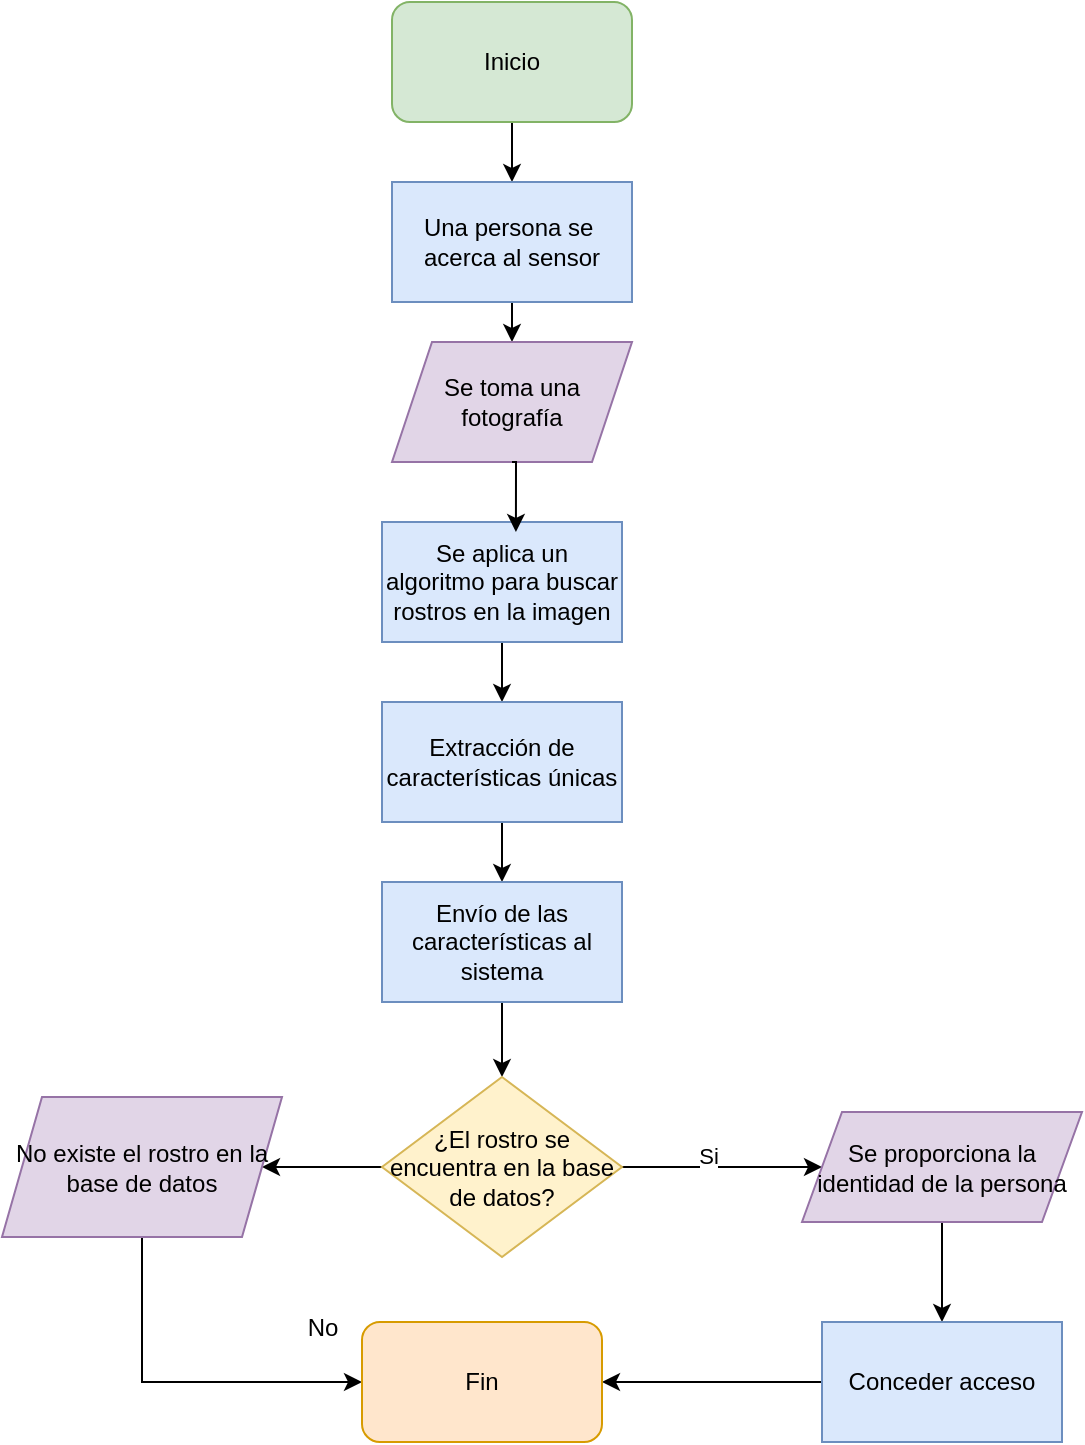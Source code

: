 <mxfile version="24.8.4">
  <diagram name="Page-1" id="6efO09g4Qe6x54iobZse">
    <mxGraphModel dx="1384" dy="788" grid="1" gridSize="10" guides="1" tooltips="1" connect="1" arrows="1" fold="1" page="1" pageScale="1" pageWidth="850" pageHeight="1100" math="0" shadow="0">
      <root>
        <mxCell id="0" />
        <mxCell id="1" parent="0" />
        <mxCell id="VOBJ3eSNXo7KyRzYDVXX-22" style="edgeStyle=orthogonalEdgeStyle;rounded=0;orthogonalLoop=1;jettySize=auto;html=1;exitX=0.5;exitY=1;exitDx=0;exitDy=0;entryX=0.5;entryY=0;entryDx=0;entryDy=0;" edge="1" parent="1" source="VOBJ3eSNXo7KyRzYDVXX-1" target="VOBJ3eSNXo7KyRzYDVXX-2">
          <mxGeometry relative="1" as="geometry" />
        </mxCell>
        <mxCell id="VOBJ3eSNXo7KyRzYDVXX-1" value="Inicio" style="rounded=1;whiteSpace=wrap;html=1;fillColor=#d5e8d4;strokeColor=#82b366;" vertex="1" parent="1">
          <mxGeometry x="365" y="40" width="120" height="60" as="geometry" />
        </mxCell>
        <mxCell id="VOBJ3eSNXo7KyRzYDVXX-23" style="edgeStyle=orthogonalEdgeStyle;rounded=0;orthogonalLoop=1;jettySize=auto;html=1;exitX=0.5;exitY=1;exitDx=0;exitDy=0;entryX=0.5;entryY=0;entryDx=0;entryDy=0;" edge="1" parent="1" source="VOBJ3eSNXo7KyRzYDVXX-2" target="VOBJ3eSNXo7KyRzYDVXX-3">
          <mxGeometry relative="1" as="geometry" />
        </mxCell>
        <mxCell id="VOBJ3eSNXo7KyRzYDVXX-2" value="Una persona se&amp;nbsp;&lt;div&gt;acerca al sensor&lt;/div&gt;" style="rounded=0;whiteSpace=wrap;html=1;fillColor=#dae8fc;strokeColor=#6c8ebf;" vertex="1" parent="1">
          <mxGeometry x="365" y="130" width="120" height="60" as="geometry" />
        </mxCell>
        <mxCell id="VOBJ3eSNXo7KyRzYDVXX-3" value="Se toma una fotografía" style="shape=parallelogram;perimeter=parallelogramPerimeter;whiteSpace=wrap;html=1;fixedSize=1;fillColor=#e1d5e7;strokeColor=#9673a6;" vertex="1" parent="1">
          <mxGeometry x="365" y="210" width="120" height="60" as="geometry" />
        </mxCell>
        <mxCell id="VOBJ3eSNXo7KyRzYDVXX-25" style="edgeStyle=orthogonalEdgeStyle;rounded=0;orthogonalLoop=1;jettySize=auto;html=1;exitX=0.5;exitY=1;exitDx=0;exitDy=0;entryX=0.5;entryY=0;entryDx=0;entryDy=0;" edge="1" parent="1" source="VOBJ3eSNXo7KyRzYDVXX-4" target="VOBJ3eSNXo7KyRzYDVXX-5">
          <mxGeometry relative="1" as="geometry" />
        </mxCell>
        <mxCell id="VOBJ3eSNXo7KyRzYDVXX-4" value="Se aplica un algoritmo para buscar rostros en la imagen" style="rounded=0;whiteSpace=wrap;html=1;fillColor=#dae8fc;strokeColor=#6c8ebf;" vertex="1" parent="1">
          <mxGeometry x="360" y="300" width="120" height="60" as="geometry" />
        </mxCell>
        <mxCell id="VOBJ3eSNXo7KyRzYDVXX-26" style="edgeStyle=orthogonalEdgeStyle;rounded=0;orthogonalLoop=1;jettySize=auto;html=1;exitX=0.5;exitY=1;exitDx=0;exitDy=0;" edge="1" parent="1" source="VOBJ3eSNXo7KyRzYDVXX-5" target="VOBJ3eSNXo7KyRzYDVXX-6">
          <mxGeometry relative="1" as="geometry" />
        </mxCell>
        <mxCell id="VOBJ3eSNXo7KyRzYDVXX-5" value="Extracción de características únicas" style="rounded=0;whiteSpace=wrap;html=1;fillColor=#dae8fc;strokeColor=#6c8ebf;" vertex="1" parent="1">
          <mxGeometry x="360" y="390" width="120" height="60" as="geometry" />
        </mxCell>
        <mxCell id="VOBJ3eSNXo7KyRzYDVXX-27" style="edgeStyle=orthogonalEdgeStyle;rounded=0;orthogonalLoop=1;jettySize=auto;html=1;exitX=0.5;exitY=1;exitDx=0;exitDy=0;entryX=0.5;entryY=0;entryDx=0;entryDy=0;" edge="1" parent="1" source="VOBJ3eSNXo7KyRzYDVXX-6" target="VOBJ3eSNXo7KyRzYDVXX-7">
          <mxGeometry relative="1" as="geometry" />
        </mxCell>
        <mxCell id="VOBJ3eSNXo7KyRzYDVXX-6" value="Envío de las características al sistema" style="rounded=0;whiteSpace=wrap;html=1;fillColor=#dae8fc;strokeColor=#6c8ebf;" vertex="1" parent="1">
          <mxGeometry x="360" y="480" width="120" height="60" as="geometry" />
        </mxCell>
        <mxCell id="VOBJ3eSNXo7KyRzYDVXX-9" style="edgeStyle=orthogonalEdgeStyle;rounded=0;orthogonalLoop=1;jettySize=auto;html=1;exitX=1;exitY=0.5;exitDx=0;exitDy=0;entryX=0;entryY=0.5;entryDx=0;entryDy=0;" edge="1" parent="1" source="VOBJ3eSNXo7KyRzYDVXX-7" target="VOBJ3eSNXo7KyRzYDVXX-14">
          <mxGeometry relative="1" as="geometry">
            <mxPoint x="550" y="705" as="targetPoint" />
          </mxGeometry>
        </mxCell>
        <mxCell id="VOBJ3eSNXo7KyRzYDVXX-10" value="Si" style="edgeLabel;html=1;align=center;verticalAlign=middle;resizable=0;points=[];" vertex="1" connectable="0" parent="VOBJ3eSNXo7KyRzYDVXX-9">
          <mxGeometry x="-0.143" y="6" relative="1" as="geometry">
            <mxPoint as="offset" />
          </mxGeometry>
        </mxCell>
        <mxCell id="VOBJ3eSNXo7KyRzYDVXX-12" style="edgeStyle=orthogonalEdgeStyle;rounded=0;orthogonalLoop=1;jettySize=auto;html=1;exitX=0;exitY=0.5;exitDx=0;exitDy=0;" edge="1" parent="1" source="VOBJ3eSNXo7KyRzYDVXX-7" target="VOBJ3eSNXo7KyRzYDVXX-16">
          <mxGeometry relative="1" as="geometry">
            <mxPoint x="290" y="705" as="targetPoint" />
          </mxGeometry>
        </mxCell>
        <mxCell id="VOBJ3eSNXo7KyRzYDVXX-7" value="¿El rostro se encuentra en la base de datos?" style="rhombus;whiteSpace=wrap;html=1;fillColor=#fff2cc;strokeColor=#d6b656;" vertex="1" parent="1">
          <mxGeometry x="360" y="577.5" width="120" height="90" as="geometry" />
        </mxCell>
        <mxCell id="VOBJ3eSNXo7KyRzYDVXX-13" value="No" style="text;html=1;align=center;verticalAlign=middle;resizable=0;points=[];autosize=1;strokeColor=none;fillColor=none;" vertex="1" parent="1">
          <mxGeometry x="310" y="688" width="40" height="30" as="geometry" />
        </mxCell>
        <mxCell id="VOBJ3eSNXo7KyRzYDVXX-18" style="edgeStyle=orthogonalEdgeStyle;rounded=0;orthogonalLoop=1;jettySize=auto;html=1;exitX=0.5;exitY=1;exitDx=0;exitDy=0;entryX=0.5;entryY=0;entryDx=0;entryDy=0;" edge="1" parent="1" source="VOBJ3eSNXo7KyRzYDVXX-14" target="VOBJ3eSNXo7KyRzYDVXX-17">
          <mxGeometry relative="1" as="geometry" />
        </mxCell>
        <mxCell id="VOBJ3eSNXo7KyRzYDVXX-14" value="Se proporciona la identidad de la persona" style="shape=parallelogram;perimeter=parallelogramPerimeter;whiteSpace=wrap;html=1;fixedSize=1;fillColor=#e1d5e7;strokeColor=#9673a6;" vertex="1" parent="1">
          <mxGeometry x="570" y="595" width="140" height="55" as="geometry" />
        </mxCell>
        <mxCell id="VOBJ3eSNXo7KyRzYDVXX-21" style="edgeStyle=orthogonalEdgeStyle;rounded=0;orthogonalLoop=1;jettySize=auto;html=1;exitX=0.5;exitY=1;exitDx=0;exitDy=0;entryX=0;entryY=0.5;entryDx=0;entryDy=0;" edge="1" parent="1" source="VOBJ3eSNXo7KyRzYDVXX-16" target="VOBJ3eSNXo7KyRzYDVXX-19">
          <mxGeometry relative="1" as="geometry" />
        </mxCell>
        <mxCell id="VOBJ3eSNXo7KyRzYDVXX-16" value="No existe el rostro en la base de datos" style="shape=parallelogram;perimeter=parallelogramPerimeter;whiteSpace=wrap;html=1;fixedSize=1;fillColor=#e1d5e7;strokeColor=#9673a6;" vertex="1" parent="1">
          <mxGeometry x="170" y="587.5" width="140" height="70" as="geometry" />
        </mxCell>
        <mxCell id="VOBJ3eSNXo7KyRzYDVXX-20" style="edgeStyle=orthogonalEdgeStyle;rounded=0;orthogonalLoop=1;jettySize=auto;html=1;entryX=1;entryY=0.5;entryDx=0;entryDy=0;" edge="1" parent="1" source="VOBJ3eSNXo7KyRzYDVXX-17" target="VOBJ3eSNXo7KyRzYDVXX-19">
          <mxGeometry relative="1" as="geometry" />
        </mxCell>
        <mxCell id="VOBJ3eSNXo7KyRzYDVXX-17" value="Conceder acceso" style="rounded=0;whiteSpace=wrap;html=1;fillColor=#dae8fc;strokeColor=#6c8ebf;" vertex="1" parent="1">
          <mxGeometry x="580" y="700" width="120" height="60" as="geometry" />
        </mxCell>
        <mxCell id="VOBJ3eSNXo7KyRzYDVXX-19" value="Fin" style="rounded=1;whiteSpace=wrap;html=1;fillColor=#ffe6cc;strokeColor=#d79b00;" vertex="1" parent="1">
          <mxGeometry x="350" y="700" width="120" height="60" as="geometry" />
        </mxCell>
        <mxCell id="VOBJ3eSNXo7KyRzYDVXX-28" style="edgeStyle=orthogonalEdgeStyle;rounded=0;orthogonalLoop=1;jettySize=auto;html=1;exitX=0.5;exitY=1;exitDx=0;exitDy=0;entryX=0.558;entryY=0.083;entryDx=0;entryDy=0;entryPerimeter=0;" edge="1" parent="1" source="VOBJ3eSNXo7KyRzYDVXX-3" target="VOBJ3eSNXo7KyRzYDVXX-4">
          <mxGeometry relative="1" as="geometry" />
        </mxCell>
      </root>
    </mxGraphModel>
  </diagram>
</mxfile>
